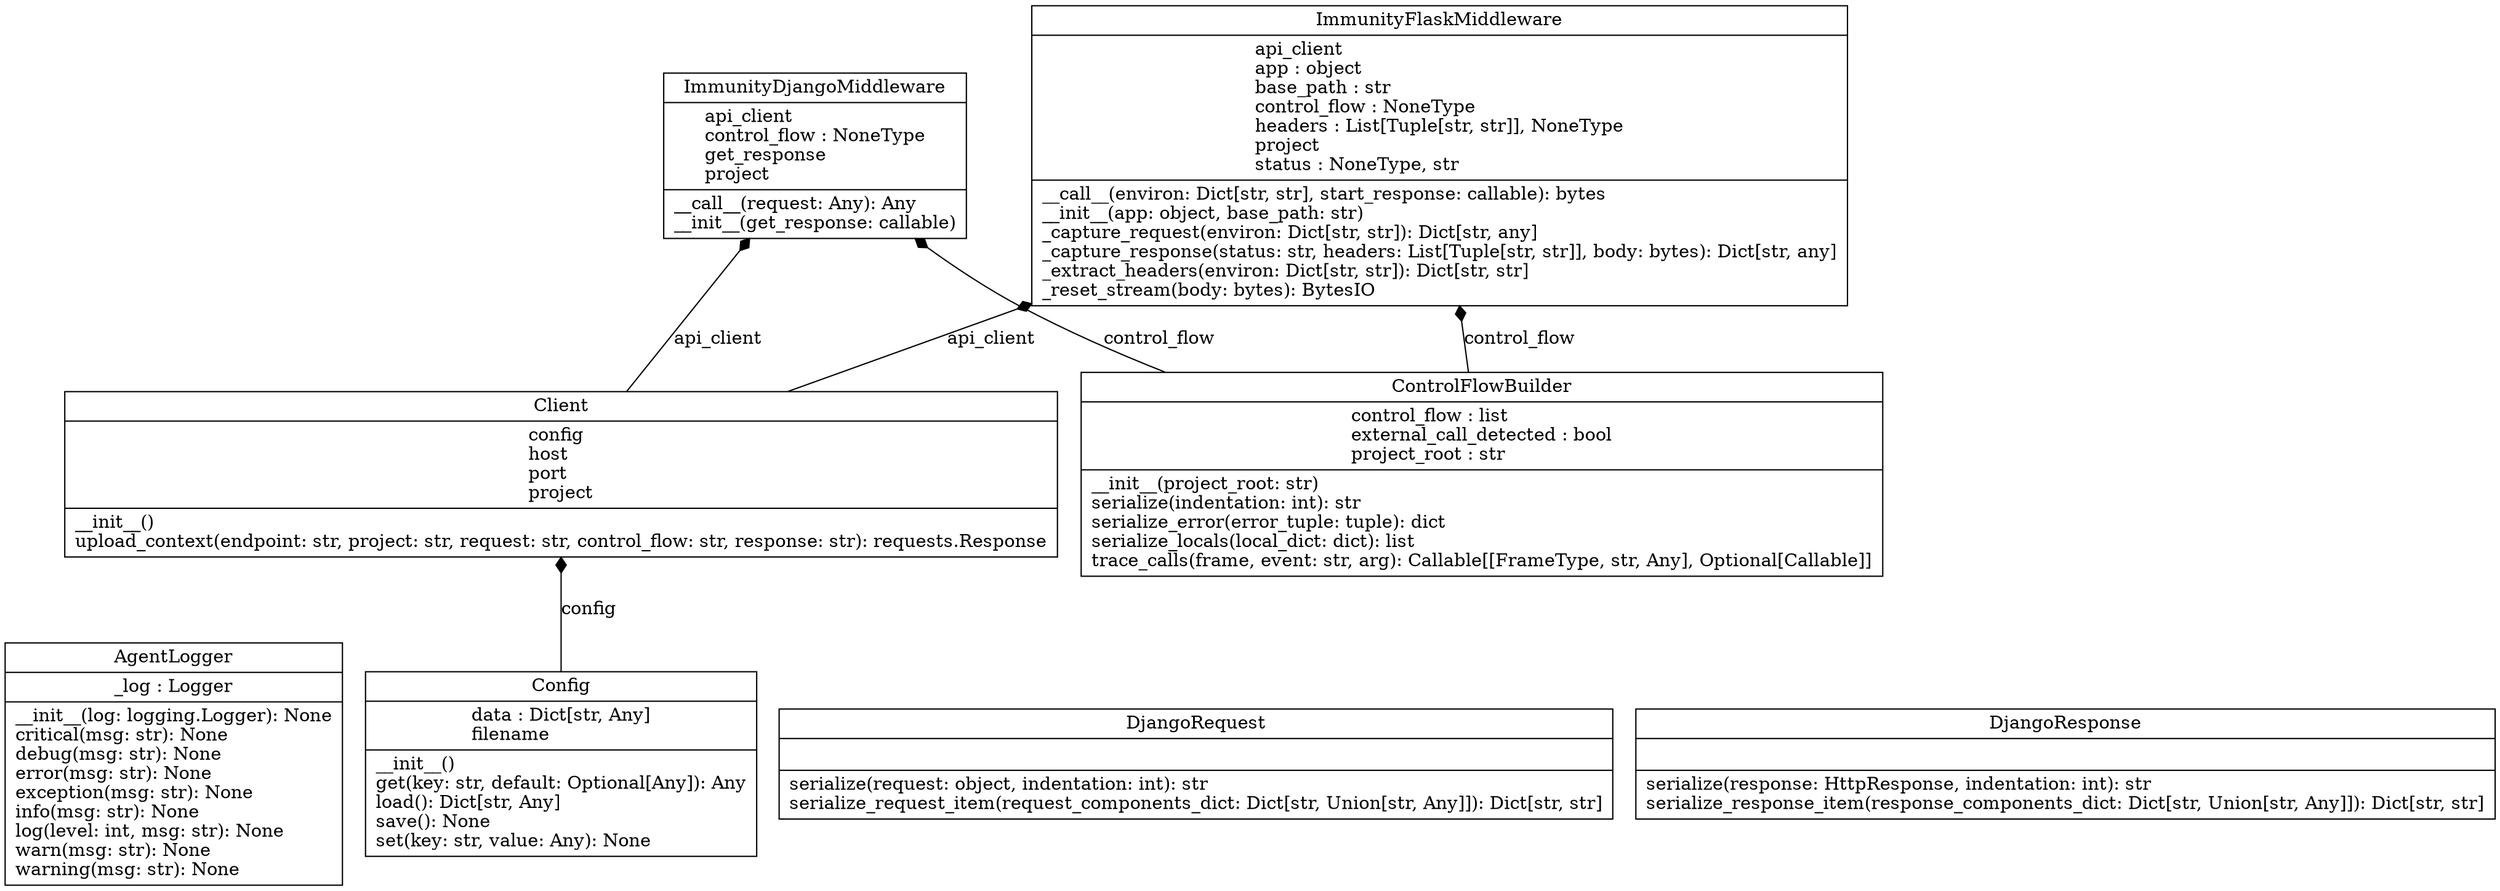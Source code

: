 digraph "classes" {
rankdir=BT
charset="utf-8"
"immunity_agent.logger.AgentLogger" [color="black", fontcolor="black", label=<{AgentLogger|_log : Logger<br ALIGN="LEFT"/>|__init__(log: logging.Logger): None<br ALIGN="LEFT"/>critical(msg: str): None<br ALIGN="LEFT"/>debug(msg: str): None<br ALIGN="LEFT"/>error(msg: str): None<br ALIGN="LEFT"/>exception(msg: str): None<br ALIGN="LEFT"/>info(msg: str): None<br ALIGN="LEFT"/>log(level: int, msg: str): None<br ALIGN="LEFT"/>warn(msg: str): None<br ALIGN="LEFT"/>warning(msg: str): None<br ALIGN="LEFT"/>}>, shape="record", style="solid"];
"immunity_agent.api.client.Client" [color="black", fontcolor="black", label=<{Client|config<br ALIGN="LEFT"/>host<br ALIGN="LEFT"/>port<br ALIGN="LEFT"/>project<br ALIGN="LEFT"/>|__init__()<br ALIGN="LEFT"/>upload_context(endpoint: str, project: str, request: str, control_flow: str, response: str): requests.Response<br ALIGN="LEFT"/>}>, shape="record", style="solid"];
"immunity_agent.config.Config" [color="black", fontcolor="black", label=<{Config|data : Dict[str, Any]<br ALIGN="LEFT"/>filename<br ALIGN="LEFT"/>|__init__()<br ALIGN="LEFT"/>get(key: str, default: Optional[Any]): Any<br ALIGN="LEFT"/>load(): Dict[str, Any]<br ALIGN="LEFT"/>save(): None<br ALIGN="LEFT"/>set(key: str, value: Any): None<br ALIGN="LEFT"/>}>, shape="record", style="solid"];
"immunity_agent.control_flow.control_flow.ControlFlowBuilder" [color="black", fontcolor="black", label=<{ControlFlowBuilder|control_flow : list<br ALIGN="LEFT"/>external_call_detected : bool<br ALIGN="LEFT"/>project_root : str<br ALIGN="LEFT"/>|__init__(project_root: str)<br ALIGN="LEFT"/>serialize(indentation: int): str<br ALIGN="LEFT"/>serialize_error(error_tuple: tuple): dict<br ALIGN="LEFT"/>serialize_locals(local_dict: dict): list<br ALIGN="LEFT"/>trace_calls(frame, event: str, arg): Callable[[FrameType, str, Any], Optional[Callable]]<br ALIGN="LEFT"/>}>, shape="record", style="solid"];
"immunity_agent.request.django_request.DjangoRequest" [color="black", fontcolor="black", label=<{DjangoRequest|<br ALIGN="LEFT"/>|serialize(request: object, indentation: int): str<br ALIGN="LEFT"/>serialize_request_item(request_components_dict: Dict[str, Union[str, Any]]): Dict[str, str]<br ALIGN="LEFT"/>}>, shape="record", style="solid"];
"immunity_agent.response.django_response.DjangoResponse" [color="black", fontcolor="black", label=<{DjangoResponse|<br ALIGN="LEFT"/>|serialize(response: HttpResponse, indentation: int): str<br ALIGN="LEFT"/>serialize_response_item(response_components_dict: Dict[str, Union[str, Any]]): Dict[str, str]<br ALIGN="LEFT"/>}>, shape="record", style="solid"];
"immunity_agent.middlewares.django_middleware.ImmunityDjangoMiddleware" [color="black", fontcolor="black", label=<{ImmunityDjangoMiddleware|api_client<br ALIGN="LEFT"/>control_flow : NoneType<br ALIGN="LEFT"/>get_response<br ALIGN="LEFT"/>project<br ALIGN="LEFT"/>|__call__(request: Any): Any<br ALIGN="LEFT"/>__init__(get_response: callable)<br ALIGN="LEFT"/>}>, shape="record", style="solid"];
"immunity_agent.middlewares.flask_middleware.ImmunityFlaskMiddleware" [color="black", fontcolor="black", label=<{ImmunityFlaskMiddleware|api_client<br ALIGN="LEFT"/>app : object<br ALIGN="LEFT"/>base_path : str<br ALIGN="LEFT"/>control_flow : NoneType<br ALIGN="LEFT"/>headers : List[Tuple[str, str]], NoneType<br ALIGN="LEFT"/>project<br ALIGN="LEFT"/>status : NoneType, str<br ALIGN="LEFT"/>|__call__(environ: Dict[str, str], start_response: callable): bytes<br ALIGN="LEFT"/>__init__(app: object, base_path: str)<br ALIGN="LEFT"/>_capture_request(environ: Dict[str, str]): Dict[str, any]<br ALIGN="LEFT"/>_capture_response(status: str, headers: List[Tuple[str, str]], body: bytes): Dict[str, any]<br ALIGN="LEFT"/>_extract_headers(environ: Dict[str, str]): Dict[str, str]<br ALIGN="LEFT"/>_reset_stream(body: bytes): BytesIO<br ALIGN="LEFT"/>}>, shape="record", style="solid"];
"immunity_agent.api.client.Client" -> "immunity_agent.middlewares.django_middleware.ImmunityDjangoMiddleware" [arrowhead="diamond", arrowtail="none", fontcolor="black", label="api_client", style="solid"];
"immunity_agent.api.client.Client" -> "immunity_agent.middlewares.flask_middleware.ImmunityFlaskMiddleware" [arrowhead="diamond", arrowtail="none", fontcolor="black", label="api_client", style="solid"];
"immunity_agent.config.Config" -> "immunity_agent.api.client.Client" [arrowhead="diamond", arrowtail="none", fontcolor="black", label="config", style="solid"];
"immunity_agent.control_flow.control_flow.ControlFlowBuilder" -> "immunity_agent.middlewares.django_middleware.ImmunityDjangoMiddleware" [arrowhead="diamond", arrowtail="none", fontcolor="black", label="control_flow", style="solid"];
"immunity_agent.control_flow.control_flow.ControlFlowBuilder" -> "immunity_agent.middlewares.flask_middleware.ImmunityFlaskMiddleware" [arrowhead="diamond", arrowtail="none", fontcolor="black", label="control_flow", style="solid"];
}

